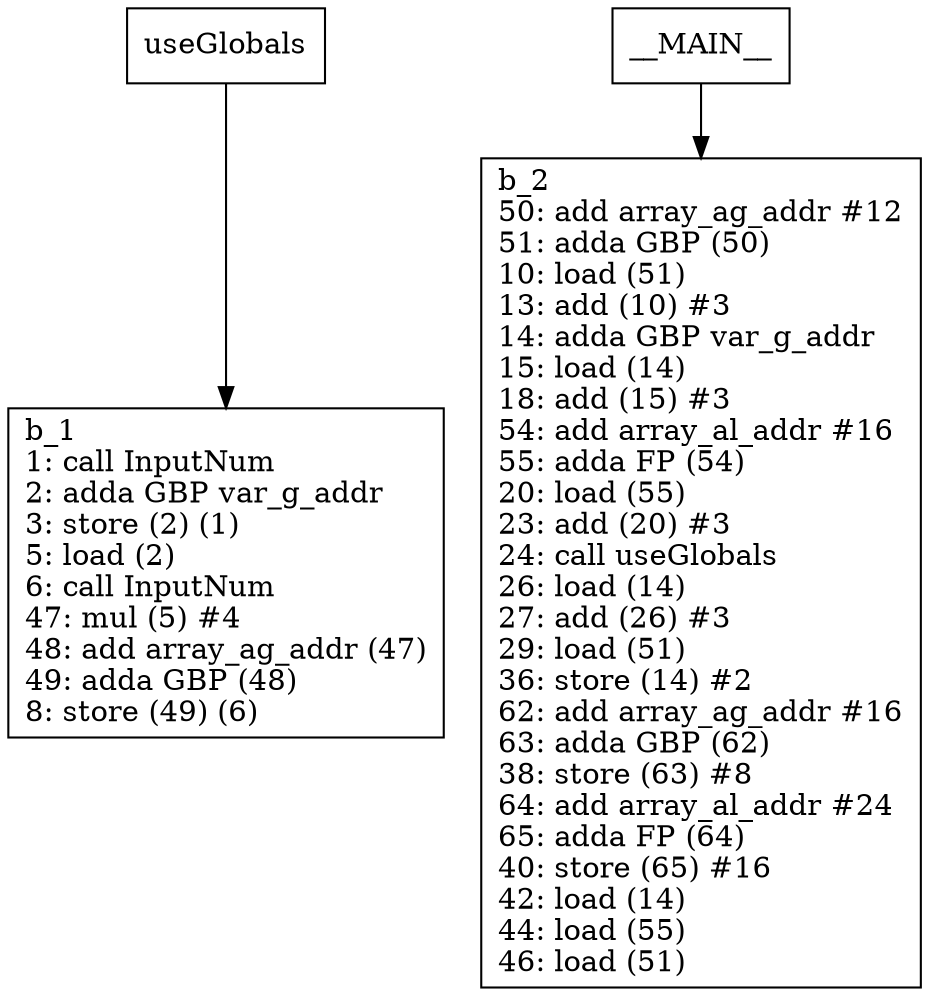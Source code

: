 digraph Computation {
node [shape=box];
useGlobals -> b_1;
b_1 [label="b_1\l1: call InputNum\l2: adda GBP var_g_addr\l3: store (2) (1)\l5: load (2)\l6: call InputNum\l47: mul (5) #4\l48: add array_ag_addr (47)\l49: adda GBP (48)\l8: store (49) (6)\l"]
__MAIN__ -> b_2;
b_2 [label="b_2\l50: add array_ag_addr #12\l51: adda GBP (50)\l10: load (51)\l13: add (10) #3\l14: adda GBP var_g_addr\l15: load (14)\l18: add (15) #3\l54: add array_al_addr #16\l55: adda FP (54)\l20: load (55)\l23: add (20) #3\l24: call useGlobals\l26: load (14)\l27: add (26) #3\l29: load (51)\l36: store (14) #2\l62: add array_ag_addr #16\l63: adda GBP (62)\l38: store (63) #8\l64: add array_al_addr #24\l65: adda FP (64)\l40: store (65) #16\l42: load (14)\l44: load (55)\l46: load (51)\l"]
}